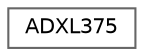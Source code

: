 digraph "Graphical Class Hierarchy"
{
 // LATEX_PDF_SIZE
  bgcolor="transparent";
  edge [fontname=Helvetica,fontsize=10,labelfontname=Helvetica,labelfontsize=10];
  node [fontname=Helvetica,fontsize=10,shape=box,height=0.2,width=0.4];
  rankdir="LR";
  Node0 [label="ADXL375",height=0.2,width=0.4,color="grey40", fillcolor="white", style="filled",URL="$classADXL375.html",tooltip=" "];
}
